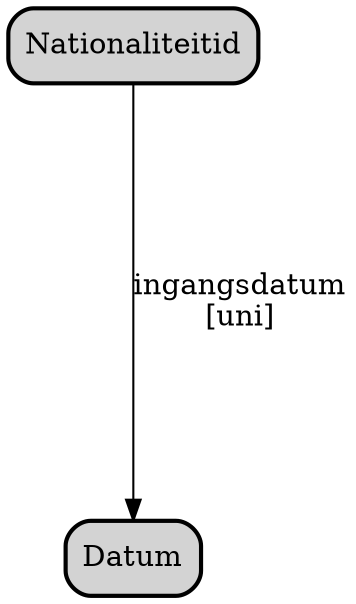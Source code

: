 digraph {
	graph [bgcolor=white,
		landscape=false,
		mode=ipsep,
		nodesep=1,
		outputorder=edgesfirst,
		overlap=voronoi,
		rank=same,
		rankdir=TB,
		ranksep=2.5,
		remincross=true,
		sep=0.8
	];
	node [bgcolor=lightgray,
		label="\N",
		shape=box,
		style="rounded,filled,bold"
	];
	edge [color=black,
		len=4
	];
	cpt_1	[label=Datum];
	cpt_2	[label=Nationaliteitid];
	cpt_2 -> cpt_1	[label="ingangsdatum\n[uni]"];
}
